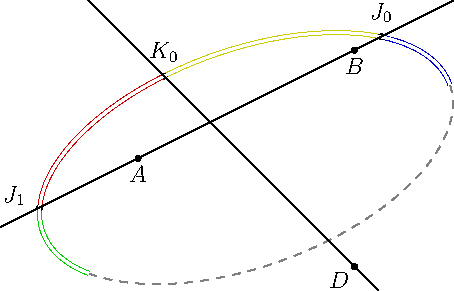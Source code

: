 import geometry; size(8cm);
point A=(-1,0), B=(1,1), C=(0,0), D=(1,-1);
dot("$A$",A,S); dot("$B$",B,S); dot("$D$",D,SW);
arc c=arc(ellipse(C,2,1,20), 0, 270); draw(complementary(c),dashed+grey);
line l1=line(A,B), l2=line(C,D);
point[] J=intersectionpoints(l1,c), K=intersectionpoints(l2,c);
draw(arc(c,J[0],K[0]), 2bp+0.8yellow); draw(arc(c,K[0],J[1]), 2bp+0.8red);
draw(arc(c,J[1],relpoint(c,1)), 2bp+0.8green); draw(arc(c,point(c,0),J[0]), 2bp+0.8blue);
dot("$J_0$",J[0],2N); dot("$J_1$",J[1],N+2W); dot("$K_0$",K[0],2N);
draw(c, bp+white); draw(l1^^l2);
